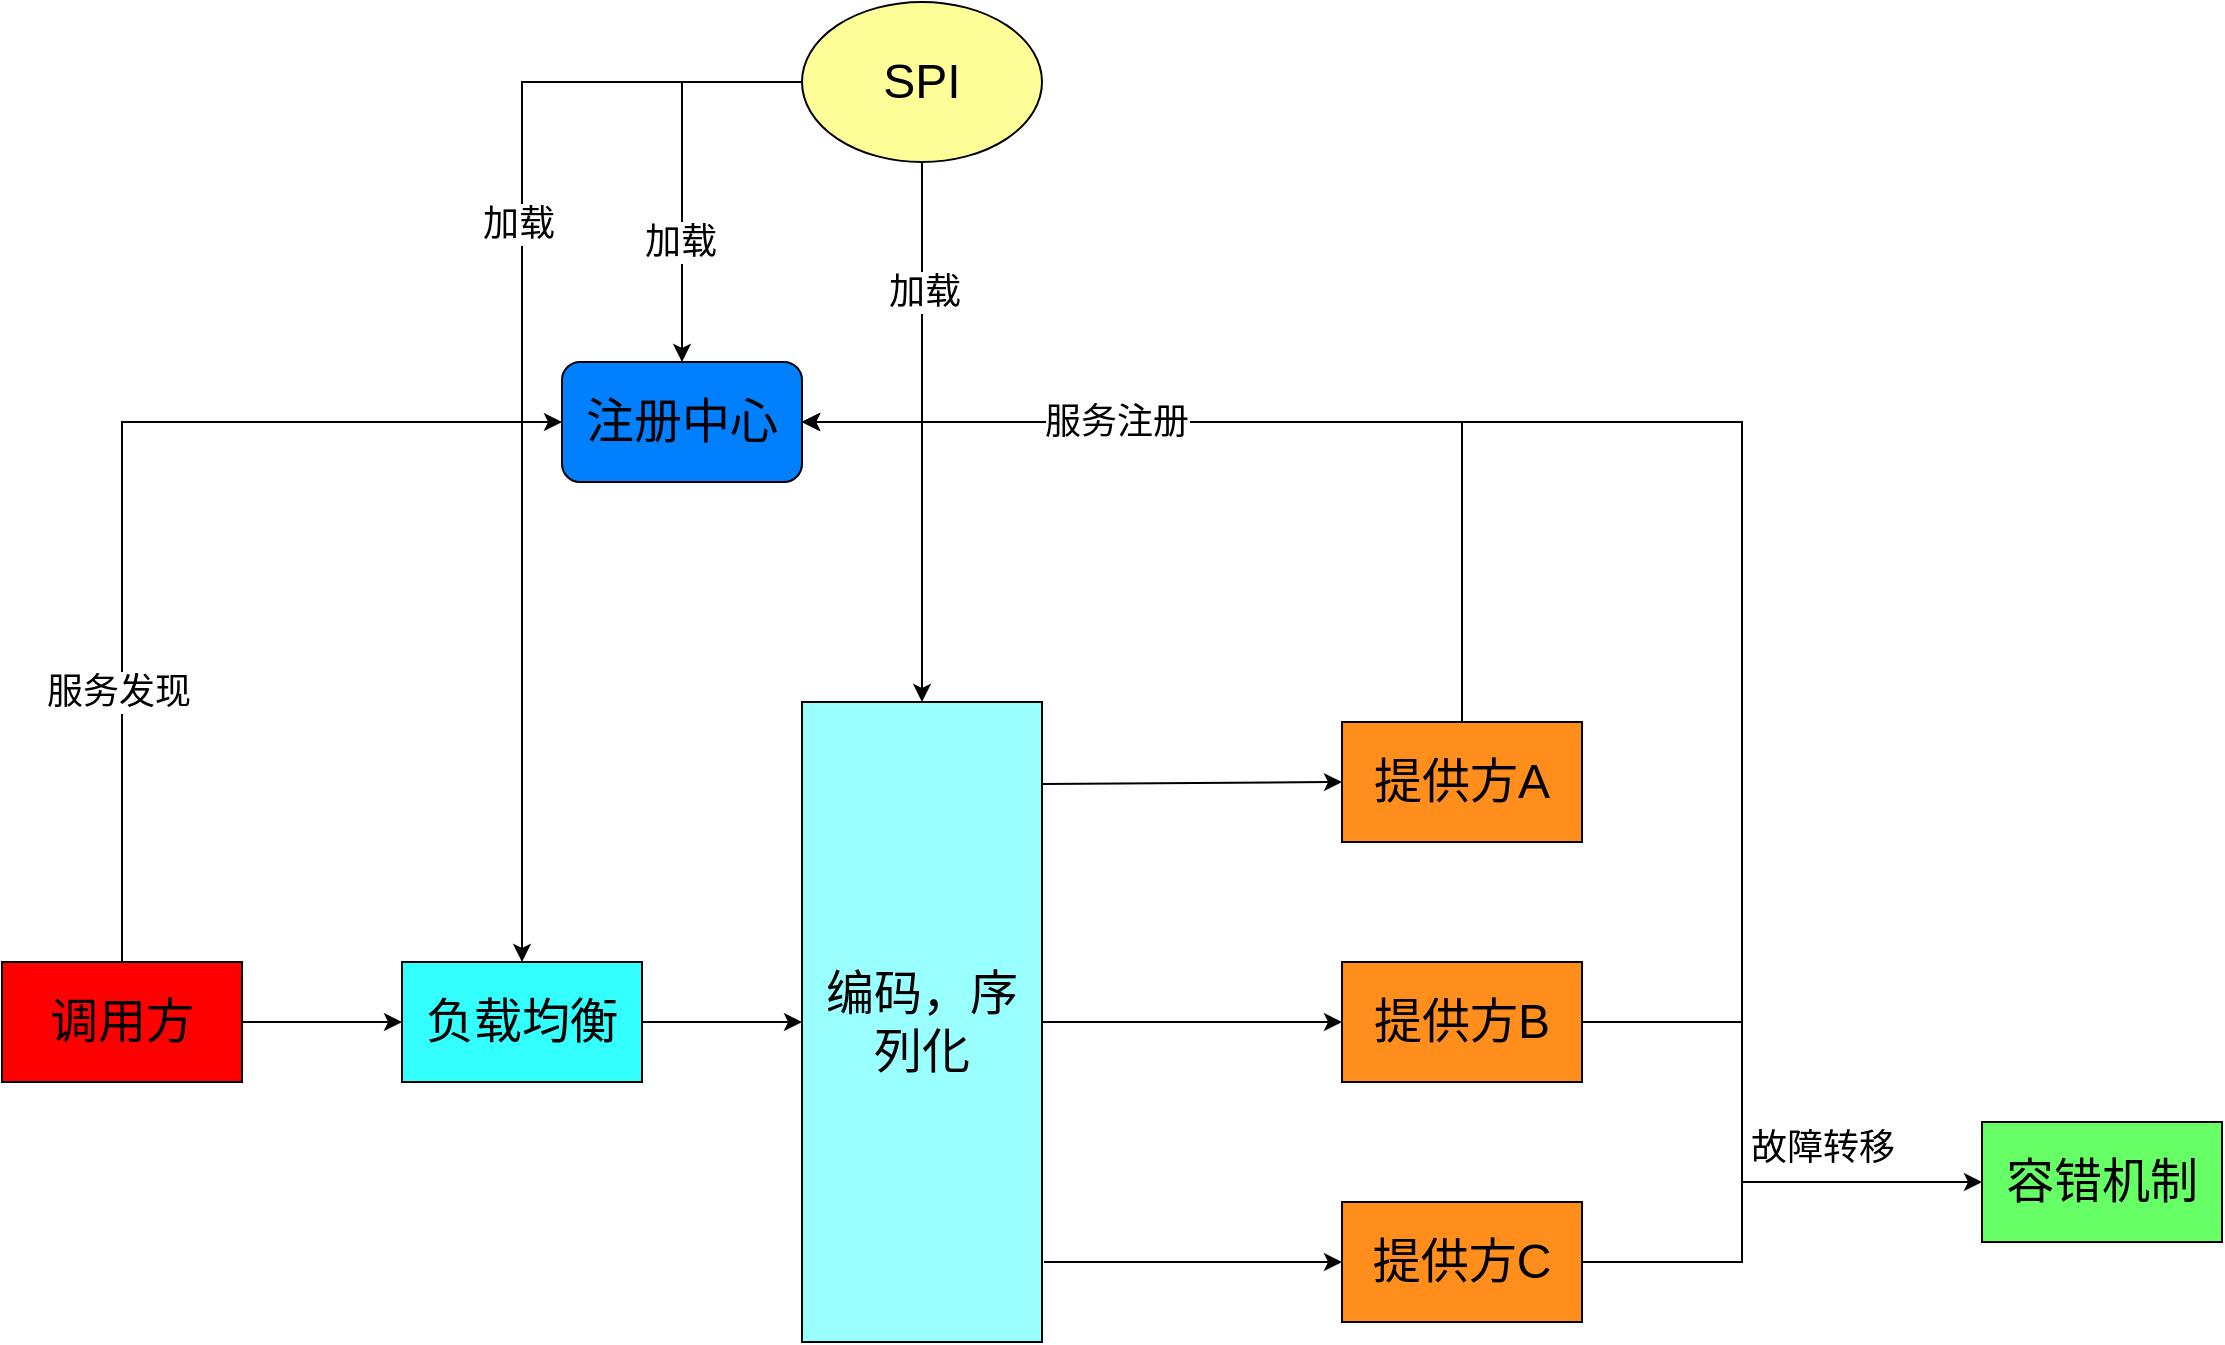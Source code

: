 <mxfile version="24.6.4" type="github" pages="2">
  <diagram name="Page-1" id="74b105a0-9070-1c63-61bc-23e55f88626e">
    <mxGraphModel dx="2146" dy="821" grid="1" gridSize="10" guides="1" tooltips="1" connect="1" arrows="1" fold="1" page="1" pageScale="1.5" pageWidth="1169" pageHeight="826" background="none" math="0" shadow="0">
      <root>
        <mxCell id="0" style=";html=1;" />
        <mxCell id="1" style=";html=1;" parent="0" />
        <mxCell id="lPzJSW8wRPPHgE-3Pk_J-3" value="" style="edgeStyle=orthogonalEdgeStyle;rounded=0;orthogonalLoop=1;jettySize=auto;html=1;entryX=0;entryY=0.5;entryDx=0;entryDy=0;" parent="1" source="lPzJSW8wRPPHgE-3Pk_J-1" target="lPzJSW8wRPPHgE-3Pk_J-11" edge="1">
          <mxGeometry relative="1" as="geometry">
            <mxPoint x="400" y="230" as="targetPoint" />
            <Array as="points">
              <mxPoint x="400" y="240" />
            </Array>
          </mxGeometry>
        </mxCell>
        <mxCell id="lPzJSW8wRPPHgE-3Pk_J-24" value="&lt;font style=&quot;font-size: 18px;&quot;&gt;服务发现&lt;/font&gt;" style="edgeLabel;html=1;align=center;verticalAlign=middle;resizable=0;points=[];" parent="lPzJSW8wRPPHgE-3Pk_J-3" vertex="1" connectable="0">
          <mxGeometry x="-0.449" y="2" relative="1" as="geometry">
            <mxPoint as="offset" />
          </mxGeometry>
        </mxCell>
        <mxCell id="lPzJSW8wRPPHgE-3Pk_J-5" value="" style="edgeStyle=orthogonalEdgeStyle;rounded=0;orthogonalLoop=1;jettySize=auto;html=1;" parent="1" source="lPzJSW8wRPPHgE-3Pk_J-1" target="lPzJSW8wRPPHgE-3Pk_J-4" edge="1">
          <mxGeometry relative="1" as="geometry" />
        </mxCell>
        <mxCell id="lPzJSW8wRPPHgE-3Pk_J-1" value="&lt;font style=&quot;font-size: 24px;&quot;&gt;调用方&lt;/font&gt;" style="rounded=0;whiteSpace=wrap;html=1;fillColor=#FF0000;" parent="1" vertex="1">
          <mxGeometry x="340" y="510" width="120" height="60" as="geometry" />
        </mxCell>
        <mxCell id="lPzJSW8wRPPHgE-3Pk_J-7" value="" style="edgeStyle=orthogonalEdgeStyle;rounded=0;orthogonalLoop=1;jettySize=auto;html=1;" parent="1" source="lPzJSW8wRPPHgE-3Pk_J-4" target="lPzJSW8wRPPHgE-3Pk_J-6" edge="1">
          <mxGeometry relative="1" as="geometry" />
        </mxCell>
        <mxCell id="lPzJSW8wRPPHgE-3Pk_J-4" value="&lt;font style=&quot;font-size: 24px;&quot;&gt;负载均衡&lt;/font&gt;" style="whiteSpace=wrap;html=1;rounded=0;fillColor=#33FFFF;" parent="1" vertex="1">
          <mxGeometry x="540" y="510" width="120" height="60" as="geometry" />
        </mxCell>
        <mxCell id="lPzJSW8wRPPHgE-3Pk_J-6" value="&lt;font style=&quot;font-size: 24px;&quot;&gt;编码，序列化&lt;/font&gt;" style="whiteSpace=wrap;html=1;rounded=0;fillColor=#99FFFF;" parent="1" vertex="1">
          <mxGeometry x="740" y="380" width="120" height="320" as="geometry" />
        </mxCell>
        <mxCell id="lPzJSW8wRPPHgE-3Pk_J-8" value="&lt;font style=&quot;font-size: 24px;&quot;&gt;提供方C&lt;/font&gt;" style="whiteSpace=wrap;html=1;rounded=0;fillColor=#FF8E1C;" parent="1" vertex="1">
          <mxGeometry x="1010" y="630" width="120" height="60" as="geometry" />
        </mxCell>
        <mxCell id="lPzJSW8wRPPHgE-3Pk_J-9" value="&lt;font style=&quot;font-size: 24px;&quot;&gt;提供方B&lt;/font&gt;" style="whiteSpace=wrap;html=1;rounded=0;fillColor=#FF8E1C;" parent="1" vertex="1">
          <mxGeometry x="1010" y="510" width="120" height="60" as="geometry" />
        </mxCell>
        <mxCell id="lPzJSW8wRPPHgE-3Pk_J-10" value="&lt;font style=&quot;font-size: 24px;&quot;&gt;提供方A&lt;/font&gt;" style="whiteSpace=wrap;html=1;rounded=0;fillColor=#FF8E1C;" parent="1" vertex="1">
          <mxGeometry x="1010" y="390" width="120" height="60" as="geometry" />
        </mxCell>
        <mxCell id="lPzJSW8wRPPHgE-3Pk_J-11" value="&lt;font style=&quot;font-size: 24px;&quot;&gt;注册中心&lt;/font&gt;" style="rounded=1;whiteSpace=wrap;html=1;fillColor=#007FFF;" parent="1" vertex="1">
          <mxGeometry x="620" y="210" width="120" height="60" as="geometry" />
        </mxCell>
        <mxCell id="lPzJSW8wRPPHgE-3Pk_J-14" value="" style="endArrow=classic;html=1;rounded=0;exitX=1.002;exitY=0.128;exitDx=0;exitDy=0;exitPerimeter=0;entryX=0;entryY=0.5;entryDx=0;entryDy=0;" parent="1" source="lPzJSW8wRPPHgE-3Pk_J-6" target="lPzJSW8wRPPHgE-3Pk_J-10" edge="1">
          <mxGeometry width="50" height="50" relative="1" as="geometry">
            <mxPoint x="940" y="500" as="sourcePoint" />
            <mxPoint x="990" y="450" as="targetPoint" />
          </mxGeometry>
        </mxCell>
        <mxCell id="lPzJSW8wRPPHgE-3Pk_J-15" value="" style="endArrow=classic;html=1;rounded=0;exitX=1;exitY=0.5;exitDx=0;exitDy=0;" parent="1" source="lPzJSW8wRPPHgE-3Pk_J-6" edge="1">
          <mxGeometry width="50" height="50" relative="1" as="geometry">
            <mxPoint x="860" y="551" as="sourcePoint" />
            <mxPoint x="1010" y="540" as="targetPoint" />
          </mxGeometry>
        </mxCell>
        <mxCell id="lPzJSW8wRPPHgE-3Pk_J-16" value="" style="endArrow=classic;html=1;rounded=0;entryX=0;entryY=0.5;entryDx=0;entryDy=0;" parent="1" target="lPzJSW8wRPPHgE-3Pk_J-8" edge="1">
          <mxGeometry width="50" height="50" relative="1" as="geometry">
            <mxPoint x="861" y="660" as="sourcePoint" />
            <mxPoint x="1030" y="440" as="targetPoint" />
            <Array as="points" />
          </mxGeometry>
        </mxCell>
        <mxCell id="lPzJSW8wRPPHgE-3Pk_J-17" value="" style="endArrow=classic;html=1;rounded=0;exitX=0.5;exitY=0;exitDx=0;exitDy=0;entryX=1;entryY=0.5;entryDx=0;entryDy=0;" parent="1" source="lPzJSW8wRPPHgE-3Pk_J-10" target="lPzJSW8wRPPHgE-3Pk_J-11" edge="1">
          <mxGeometry width="50" height="50" relative="1" as="geometry">
            <mxPoint x="1280" y="460" as="sourcePoint" />
            <mxPoint x="1330" y="410" as="targetPoint" />
            <Array as="points">
              <mxPoint x="1070" y="240" />
            </Array>
          </mxGeometry>
        </mxCell>
        <mxCell id="lPzJSW8wRPPHgE-3Pk_J-18" value="" style="endArrow=classic;html=1;rounded=0;exitX=1;exitY=0.5;exitDx=0;exitDy=0;entryX=1;entryY=0.5;entryDx=0;entryDy=0;" parent="1" source="lPzJSW8wRPPHgE-3Pk_J-9" target="lPzJSW8wRPPHgE-3Pk_J-11" edge="1">
          <mxGeometry width="50" height="50" relative="1" as="geometry">
            <mxPoint x="1180" y="550" as="sourcePoint" />
            <mxPoint x="1180" y="240" as="targetPoint" />
            <Array as="points">
              <mxPoint x="1210" y="540" />
              <mxPoint x="1210" y="240" />
            </Array>
          </mxGeometry>
        </mxCell>
        <mxCell id="lPzJSW8wRPPHgE-3Pk_J-19" value="" style="endArrow=classic;html=1;rounded=0;exitX=1;exitY=0.5;exitDx=0;exitDy=0;entryX=1;entryY=0.5;entryDx=0;entryDy=0;" parent="1" source="lPzJSW8wRPPHgE-3Pk_J-8" target="lPzJSW8wRPPHgE-3Pk_J-11" edge="1">
          <mxGeometry width="50" height="50" relative="1" as="geometry">
            <mxPoint x="1290" y="630" as="sourcePoint" />
            <mxPoint x="1200" y="230" as="targetPoint" />
            <Array as="points">
              <mxPoint x="1210" y="660" />
              <mxPoint x="1210" y="240" />
            </Array>
          </mxGeometry>
        </mxCell>
        <mxCell id="lPzJSW8wRPPHgE-3Pk_J-25" value="&lt;font style=&quot;font-size: 18px;&quot;&gt;服务注册&lt;/font&gt;" style="edgeLabel;html=1;align=center;verticalAlign=middle;resizable=0;points=[];" parent="lPzJSW8wRPPHgE-3Pk_J-19" vertex="1" connectable="0">
          <mxGeometry x="0.677" relative="1" as="geometry">
            <mxPoint as="offset" />
          </mxGeometry>
        </mxCell>
        <mxCell id="lPzJSW8wRPPHgE-3Pk_J-20" value="&lt;font style=&quot;font-size: 24px;&quot;&gt;SPI&lt;/font&gt;" style="ellipse;whiteSpace=wrap;html=1;fillColor=#FFFF99;" parent="1" vertex="1">
          <mxGeometry x="740" y="30" width="120" height="80" as="geometry" />
        </mxCell>
        <mxCell id="lPzJSW8wRPPHgE-3Pk_J-21" value="" style="endArrow=classic;html=1;rounded=0;exitX=0.5;exitY=1;exitDx=0;exitDy=0;entryX=0.5;entryY=0;entryDx=0;entryDy=0;" parent="1" source="lPzJSW8wRPPHgE-3Pk_J-20" target="lPzJSW8wRPPHgE-3Pk_J-6" edge="1">
          <mxGeometry width="50" height="50" relative="1" as="geometry">
            <mxPoint x="900" y="180" as="sourcePoint" />
            <mxPoint x="950" y="130" as="targetPoint" />
          </mxGeometry>
        </mxCell>
        <mxCell id="lPzJSW8wRPPHgE-3Pk_J-28" value="&lt;font style=&quot;font-size: 18px;&quot;&gt;加载&lt;/font&gt;" style="edgeLabel;html=1;align=center;verticalAlign=middle;resizable=0;points=[];" parent="lPzJSW8wRPPHgE-3Pk_J-21" vertex="1" connectable="0">
          <mxGeometry x="-0.518" y="1" relative="1" as="geometry">
            <mxPoint as="offset" />
          </mxGeometry>
        </mxCell>
        <mxCell id="lPzJSW8wRPPHgE-3Pk_J-22" value="" style="endArrow=classic;html=1;rounded=0;entryX=0.5;entryY=0;entryDx=0;entryDy=0;exitX=0;exitY=0.5;exitDx=0;exitDy=0;" parent="1" source="lPzJSW8wRPPHgE-3Pk_J-20" target="lPzJSW8wRPPHgE-3Pk_J-11" edge="1">
          <mxGeometry width="50" height="50" relative="1" as="geometry">
            <mxPoint x="620" y="160" as="sourcePoint" />
            <mxPoint x="670" y="110" as="targetPoint" />
            <Array as="points">
              <mxPoint x="680" y="70" />
            </Array>
          </mxGeometry>
        </mxCell>
        <mxCell id="lPzJSW8wRPPHgE-3Pk_J-27" value="&lt;font style=&quot;font-size: 18px;&quot;&gt;加载&lt;/font&gt;" style="edgeLabel;html=1;align=center;verticalAlign=middle;resizable=0;points=[];" parent="lPzJSW8wRPPHgE-3Pk_J-22" vertex="1" connectable="0">
          <mxGeometry x="0.397" y="-1" relative="1" as="geometry">
            <mxPoint as="offset" />
          </mxGeometry>
        </mxCell>
        <mxCell id="lPzJSW8wRPPHgE-3Pk_J-23" value="" style="endArrow=classic;html=1;rounded=0;exitX=0;exitY=0.5;exitDx=0;exitDy=0;entryX=0.5;entryY=0;entryDx=0;entryDy=0;" parent="1" source="lPzJSW8wRPPHgE-3Pk_J-20" target="lPzJSW8wRPPHgE-3Pk_J-4" edge="1">
          <mxGeometry width="50" height="50" relative="1" as="geometry">
            <mxPoint x="570" y="420" as="sourcePoint" />
            <mxPoint x="620" y="370" as="targetPoint" />
            <Array as="points">
              <mxPoint x="600" y="70" />
            </Array>
          </mxGeometry>
        </mxCell>
        <mxCell id="lPzJSW8wRPPHgE-3Pk_J-26" value="&lt;font style=&quot;font-size: 18px;&quot;&gt;加载&lt;/font&gt;" style="edgeLabel;html=1;align=center;verticalAlign=middle;resizable=0;points=[];" parent="lPzJSW8wRPPHgE-3Pk_J-23" vertex="1" connectable="0">
          <mxGeometry x="-0.275" y="-2" relative="1" as="geometry">
            <mxPoint as="offset" />
          </mxGeometry>
        </mxCell>
        <mxCell id="7dTNgXOos7ZfFWbfrfGe-1" value="&lt;span style=&quot;font-size: 24px;&quot;&gt;容错机制&lt;/span&gt;" style="rounded=0;whiteSpace=wrap;html=1;fillColor=#66FF66;" vertex="1" parent="1">
          <mxGeometry x="1330" y="590" width="120" height="60" as="geometry" />
        </mxCell>
        <mxCell id="7dTNgXOos7ZfFWbfrfGe-2" value="" style="endArrow=classic;html=1;rounded=0;entryX=0;entryY=0.5;entryDx=0;entryDy=0;" edge="1" parent="1" target="7dTNgXOos7ZfFWbfrfGe-1">
          <mxGeometry width="50" height="50" relative="1" as="geometry">
            <mxPoint x="1210" y="540" as="sourcePoint" />
            <mxPoint x="1380" y="510" as="targetPoint" />
            <Array as="points">
              <mxPoint x="1210" y="620" />
            </Array>
          </mxGeometry>
        </mxCell>
        <mxCell id="7dTNgXOos7ZfFWbfrfGe-3" value="&lt;font style=&quot;font-size: 18px;&quot;&gt;故障转移&lt;/font&gt;" style="text;html=1;align=center;verticalAlign=middle;resizable=0;points=[];autosize=1;strokeColor=none;fillColor=none;" vertex="1" parent="1">
          <mxGeometry x="1200" y="583" width="100" height="40" as="geometry" />
        </mxCell>
      </root>
    </mxGraphModel>
  </diagram>
  <diagram id="wAewXPEinBQEJNLkdcnH" name="第 2 页">
    <mxGraphModel dx="1720" dy="721" grid="1" gridSize="10" guides="1" tooltips="1" connect="1" arrows="1" fold="1" page="1" pageScale="1" pageWidth="827" pageHeight="1169" math="0" shadow="0">
      <root>
        <mxCell id="0" />
        <mxCell id="1" parent="0" />
        <mxCell id="YTYJNV1bEsfLPdDpil-u-1" value="" style="edgeStyle=orthogonalEdgeStyle;rounded=0;orthogonalLoop=1;jettySize=auto;html=1;entryX=0;entryY=0.5;entryDx=0;entryDy=0;" edge="1" parent="1" source="YTYJNV1bEsfLPdDpil-u-4" target="YTYJNV1bEsfLPdDpil-u-11">
          <mxGeometry relative="1" as="geometry">
            <mxPoint x="210" y="220" as="targetPoint" />
            <Array as="points">
              <mxPoint x="210" y="230" />
            </Array>
          </mxGeometry>
        </mxCell>
        <mxCell id="YTYJNV1bEsfLPdDpil-u-2" value="&lt;font style=&quot;font-size: 18px;&quot;&gt;服务发现&lt;/font&gt;" style="edgeLabel;html=1;align=center;verticalAlign=middle;resizable=0;points=[];" vertex="1" connectable="0" parent="YTYJNV1bEsfLPdDpil-u-1">
          <mxGeometry x="-0.449" y="2" relative="1" as="geometry">
            <mxPoint as="offset" />
          </mxGeometry>
        </mxCell>
        <mxCell id="YTYJNV1bEsfLPdDpil-u-3" value="" style="edgeStyle=orthogonalEdgeStyle;rounded=0;orthogonalLoop=1;jettySize=auto;html=1;" edge="1" parent="1" source="YTYJNV1bEsfLPdDpil-u-4" target="YTYJNV1bEsfLPdDpil-u-6">
          <mxGeometry relative="1" as="geometry" />
        </mxCell>
        <mxCell id="YTYJNV1bEsfLPdDpil-u-4" value="&lt;font style=&quot;font-size: 24px;&quot;&gt;调用方&lt;/font&gt;" style="rounded=0;whiteSpace=wrap;html=1;fillColor=#FF0000;" vertex="1" parent="1">
          <mxGeometry x="150" y="500" width="120" height="60" as="geometry" />
        </mxCell>
        <mxCell id="YTYJNV1bEsfLPdDpil-u-5" value="" style="edgeStyle=orthogonalEdgeStyle;rounded=0;orthogonalLoop=1;jettySize=auto;html=1;" edge="1" parent="1" source="YTYJNV1bEsfLPdDpil-u-6" target="YTYJNV1bEsfLPdDpil-u-7">
          <mxGeometry relative="1" as="geometry" />
        </mxCell>
        <mxCell id="YTYJNV1bEsfLPdDpil-u-6" value="&lt;font style=&quot;font-size: 24px;&quot;&gt;负载均衡&lt;/font&gt;" style="whiteSpace=wrap;html=1;rounded=0;fillColor=#33FFFF;" vertex="1" parent="1">
          <mxGeometry x="350" y="500" width="120" height="60" as="geometry" />
        </mxCell>
        <mxCell id="YTYJNV1bEsfLPdDpil-u-7" value="&lt;font style=&quot;font-size: 24px;&quot;&gt;编码，序列化&lt;/font&gt;" style="whiteSpace=wrap;html=1;rounded=0;fillColor=#99FFFF;" vertex="1" parent="1">
          <mxGeometry x="550" y="370" width="120" height="320" as="geometry" />
        </mxCell>
        <mxCell id="YTYJNV1bEsfLPdDpil-u-8" value="&lt;font style=&quot;font-size: 24px;&quot;&gt;提供方C&lt;/font&gt;" style="whiteSpace=wrap;html=1;rounded=0;fillColor=#FF8E1C;" vertex="1" parent="1">
          <mxGeometry x="890" y="620" width="120" height="60" as="geometry" />
        </mxCell>
        <mxCell id="YTYJNV1bEsfLPdDpil-u-9" value="&lt;font style=&quot;font-size: 24px;&quot;&gt;提供方B&lt;/font&gt;" style="whiteSpace=wrap;html=1;rounded=0;fillColor=#FF8E1C;" vertex="1" parent="1">
          <mxGeometry x="890" y="500" width="120" height="60" as="geometry" />
        </mxCell>
        <mxCell id="YTYJNV1bEsfLPdDpil-u-10" value="&lt;font style=&quot;font-size: 24px;&quot;&gt;提供方A&lt;/font&gt;" style="whiteSpace=wrap;html=1;rounded=0;fillColor=#FF8E1C;" vertex="1" parent="1">
          <mxGeometry x="890" y="380" width="120" height="60" as="geometry" />
        </mxCell>
        <mxCell id="YTYJNV1bEsfLPdDpil-u-11" value="&lt;font style=&quot;font-size: 24px;&quot;&gt;注册中心&lt;/font&gt;" style="rounded=1;whiteSpace=wrap;html=1;fillColor=#007FFF;" vertex="1" parent="1">
          <mxGeometry x="430" y="200" width="120" height="60" as="geometry" />
        </mxCell>
        <mxCell id="YTYJNV1bEsfLPdDpil-u-12" value="" style="endArrow=classic;html=1;rounded=0;exitX=1.002;exitY=0.128;exitDx=0;exitDy=0;exitPerimeter=0;entryX=0;entryY=0.5;entryDx=0;entryDy=0;" edge="1" parent="1" source="YTYJNV1bEsfLPdDpil-u-7" target="YTYJNV1bEsfLPdDpil-u-10">
          <mxGeometry width="50" height="50" relative="1" as="geometry">
            <mxPoint x="750" y="490" as="sourcePoint" />
            <mxPoint x="800" y="440" as="targetPoint" />
          </mxGeometry>
        </mxCell>
        <mxCell id="YTYJNV1bEsfLPdDpil-u-13" value="" style="endArrow=classic;html=1;rounded=0;exitX=1;exitY=0.5;exitDx=0;exitDy=0;entryX=0;entryY=0.5;entryDx=0;entryDy=0;" edge="1" parent="1" source="YTYJNV1bEsfLPdDpil-u-7" target="YTYJNV1bEsfLPdDpil-u-9">
          <mxGeometry width="50" height="50" relative="1" as="geometry">
            <mxPoint x="670" y="541" as="sourcePoint" />
            <mxPoint x="820" y="530" as="targetPoint" />
          </mxGeometry>
        </mxCell>
        <mxCell id="YTYJNV1bEsfLPdDpil-u-14" value="" style="endArrow=classic;html=1;rounded=0;entryX=0;entryY=0.5;entryDx=0;entryDy=0;" edge="1" parent="1" target="YTYJNV1bEsfLPdDpil-u-8">
          <mxGeometry width="50" height="50" relative="1" as="geometry">
            <mxPoint x="671" y="650" as="sourcePoint" />
            <mxPoint x="840" y="430" as="targetPoint" />
            <Array as="points" />
          </mxGeometry>
        </mxCell>
        <mxCell id="YTYJNV1bEsfLPdDpil-u-15" value="" style="endArrow=classic;html=1;rounded=0;exitX=0.5;exitY=0;exitDx=0;exitDy=0;entryX=1;entryY=0.5;entryDx=0;entryDy=0;" edge="1" parent="1" source="YTYJNV1bEsfLPdDpil-u-10" target="YTYJNV1bEsfLPdDpil-u-11">
          <mxGeometry width="50" height="50" relative="1" as="geometry">
            <mxPoint x="1090" y="450" as="sourcePoint" />
            <mxPoint x="1140" y="400" as="targetPoint" />
            <Array as="points">
              <mxPoint x="950" y="230" />
            </Array>
          </mxGeometry>
        </mxCell>
        <mxCell id="YTYJNV1bEsfLPdDpil-u-16" value="" style="endArrow=classic;html=1;rounded=0;exitX=1;exitY=0.5;exitDx=0;exitDy=0;entryX=1;entryY=0.5;entryDx=0;entryDy=0;" edge="1" parent="1" source="YTYJNV1bEsfLPdDpil-u-9" target="YTYJNV1bEsfLPdDpil-u-11">
          <mxGeometry width="50" height="50" relative="1" as="geometry">
            <mxPoint x="990" y="540" as="sourcePoint" />
            <mxPoint x="990" y="230" as="targetPoint" />
            <Array as="points">
              <mxPoint x="1020" y="530" />
              <mxPoint x="1020" y="230" />
            </Array>
          </mxGeometry>
        </mxCell>
        <mxCell id="YTYJNV1bEsfLPdDpil-u-17" value="" style="endArrow=classic;html=1;rounded=0;exitX=1;exitY=0.5;exitDx=0;exitDy=0;entryX=1;entryY=0.5;entryDx=0;entryDy=0;" edge="1" parent="1" source="YTYJNV1bEsfLPdDpil-u-8" target="YTYJNV1bEsfLPdDpil-u-11">
          <mxGeometry width="50" height="50" relative="1" as="geometry">
            <mxPoint x="1100" y="620" as="sourcePoint" />
            <mxPoint x="1010" y="220" as="targetPoint" />
            <Array as="points">
              <mxPoint x="1020" y="650" />
              <mxPoint x="1020" y="230" />
            </Array>
          </mxGeometry>
        </mxCell>
        <mxCell id="YTYJNV1bEsfLPdDpil-u-18" value="&lt;font style=&quot;font-size: 18px;&quot;&gt;服务注册&lt;/font&gt;" style="edgeLabel;html=1;align=center;verticalAlign=middle;resizable=0;points=[];" vertex="1" connectable="0" parent="YTYJNV1bEsfLPdDpil-u-17">
          <mxGeometry x="0.677" relative="1" as="geometry">
            <mxPoint as="offset" />
          </mxGeometry>
        </mxCell>
        <mxCell id="YTYJNV1bEsfLPdDpil-u-19" value="&lt;font style=&quot;font-size: 24px;&quot;&gt;SPI&lt;/font&gt;" style="ellipse;whiteSpace=wrap;html=1;fillColor=#FFFF99;" vertex="1" parent="1">
          <mxGeometry x="550" y="20" width="120" height="80" as="geometry" />
        </mxCell>
        <mxCell id="YTYJNV1bEsfLPdDpil-u-20" value="" style="endArrow=classic;html=1;rounded=0;exitX=0.5;exitY=1;exitDx=0;exitDy=0;entryX=0.5;entryY=0;entryDx=0;entryDy=0;" edge="1" parent="1" source="YTYJNV1bEsfLPdDpil-u-19" target="YTYJNV1bEsfLPdDpil-u-7">
          <mxGeometry width="50" height="50" relative="1" as="geometry">
            <mxPoint x="710" y="170" as="sourcePoint" />
            <mxPoint x="760" y="120" as="targetPoint" />
          </mxGeometry>
        </mxCell>
        <mxCell id="YTYJNV1bEsfLPdDpil-u-21" value="&lt;font style=&quot;font-size: 18px;&quot;&gt;加载&lt;/font&gt;" style="edgeLabel;html=1;align=center;verticalAlign=middle;resizable=0;points=[];" vertex="1" connectable="0" parent="YTYJNV1bEsfLPdDpil-u-20">
          <mxGeometry x="-0.518" y="1" relative="1" as="geometry">
            <mxPoint as="offset" />
          </mxGeometry>
        </mxCell>
        <mxCell id="YTYJNV1bEsfLPdDpil-u-22" value="" style="endArrow=classic;html=1;rounded=0;entryX=0.5;entryY=0;entryDx=0;entryDy=0;exitX=0;exitY=0.5;exitDx=0;exitDy=0;" edge="1" parent="1" source="YTYJNV1bEsfLPdDpil-u-19" target="YTYJNV1bEsfLPdDpil-u-11">
          <mxGeometry width="50" height="50" relative="1" as="geometry">
            <mxPoint x="430" y="150" as="sourcePoint" />
            <mxPoint x="480" y="100" as="targetPoint" />
            <Array as="points">
              <mxPoint x="490" y="60" />
            </Array>
          </mxGeometry>
        </mxCell>
        <mxCell id="YTYJNV1bEsfLPdDpil-u-23" value="&lt;font style=&quot;font-size: 18px;&quot;&gt;加载&lt;/font&gt;" style="edgeLabel;html=1;align=center;verticalAlign=middle;resizable=0;points=[];" vertex="1" connectable="0" parent="YTYJNV1bEsfLPdDpil-u-22">
          <mxGeometry x="0.397" y="-1" relative="1" as="geometry">
            <mxPoint as="offset" />
          </mxGeometry>
        </mxCell>
        <mxCell id="YTYJNV1bEsfLPdDpil-u-24" value="" style="endArrow=classic;html=1;rounded=0;exitX=0;exitY=0.5;exitDx=0;exitDy=0;entryX=0.5;entryY=0;entryDx=0;entryDy=0;" edge="1" parent="1" source="YTYJNV1bEsfLPdDpil-u-19" target="YTYJNV1bEsfLPdDpil-u-6">
          <mxGeometry width="50" height="50" relative="1" as="geometry">
            <mxPoint x="380" y="410" as="sourcePoint" />
            <mxPoint x="430" y="360" as="targetPoint" />
            <Array as="points">
              <mxPoint x="410" y="60" />
            </Array>
          </mxGeometry>
        </mxCell>
        <mxCell id="YTYJNV1bEsfLPdDpil-u-25" value="&lt;font style=&quot;font-size: 18px;&quot;&gt;加载&lt;/font&gt;" style="edgeLabel;html=1;align=center;verticalAlign=middle;resizable=0;points=[];" vertex="1" connectable="0" parent="YTYJNV1bEsfLPdDpil-u-24">
          <mxGeometry x="-0.275" y="-2" relative="1" as="geometry">
            <mxPoint as="offset" />
          </mxGeometry>
        </mxCell>
        <mxCell id="YTYJNV1bEsfLPdDpil-u-27" value="&lt;font style=&quot;font-size: 24px;&quot;&gt;拦截&lt;/font&gt;&lt;font style=&quot;font-size: 24px;&quot;&gt;器&lt;/font&gt;" style="rounded=0;whiteSpace=wrap;html=1;fillColor=#999999;" vertex="1" parent="1">
          <mxGeometry x="1260" y="270" width="120" height="340" as="geometry" />
        </mxCell>
        <mxCell id="YTYJNV1bEsfLPdDpil-u-28" value="&lt;font style=&quot;font-size: 24px;&quot;&gt;容错机制&lt;/font&gt;" style="rounded=0;whiteSpace=wrap;html=1;fillColor=#00CC00;" vertex="1" parent="1">
          <mxGeometry x="1220" y="70" width="130" height="70" as="geometry" />
        </mxCell>
      </root>
    </mxGraphModel>
  </diagram>
</mxfile>
